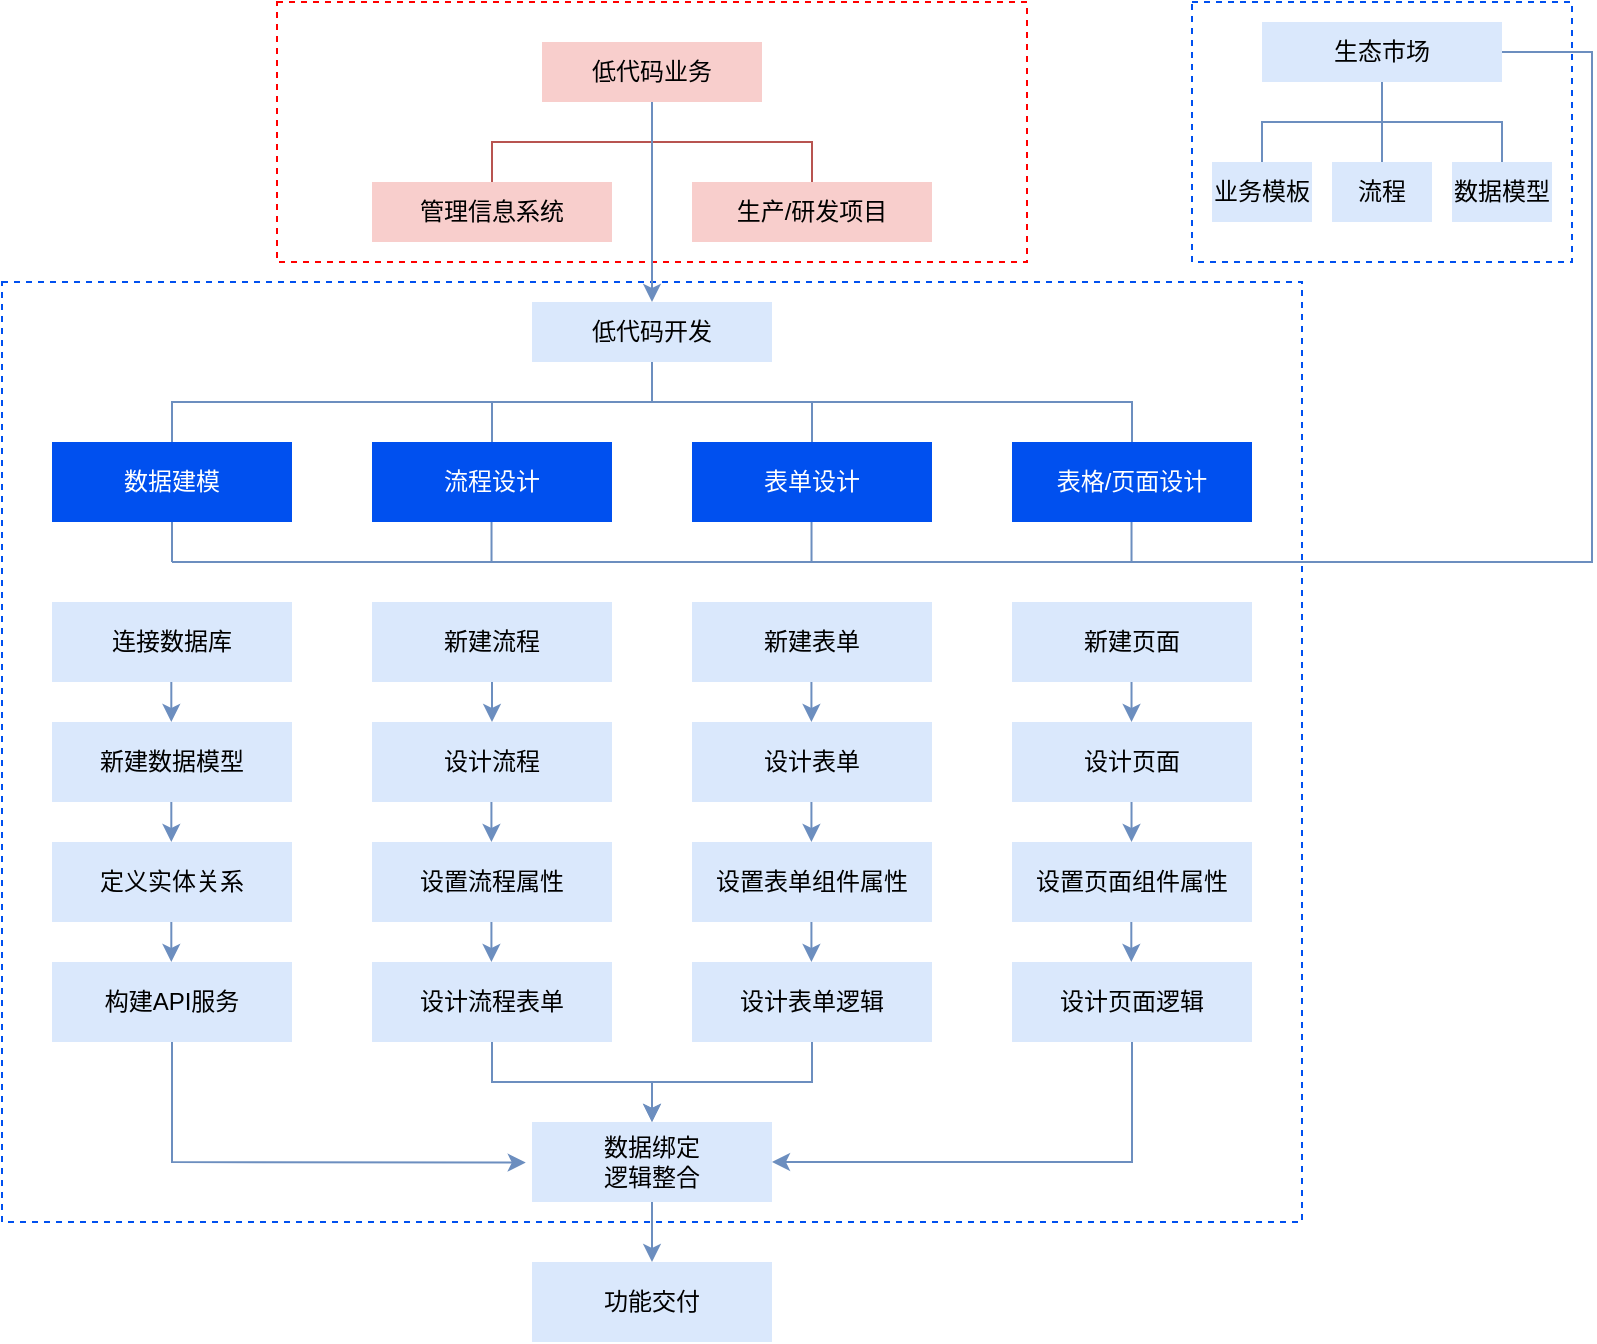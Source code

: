 <mxfile version="24.4.9" type="github">
  <diagram name="第 1 页" id="RNLNZzIKpRClcHgD1R4d">
    <mxGraphModel dx="2261" dy="780" grid="1" gridSize="10" guides="1" tooltips="1" connect="1" arrows="1" fold="1" page="1" pageScale="1" pageWidth="827" pageHeight="1169" math="0" shadow="0">
      <root>
        <mxCell id="0" />
        <mxCell id="1" parent="0" />
        <mxCell id="nhBofc9wbn79ew2FWKbZ-78" value="" style="rounded=0;whiteSpace=wrap;html=1;fillColor=none;strokeColor=#0050EF;dashed=1;" parent="1" vertex="1">
          <mxGeometry x="-65" y="240" width="650" height="470" as="geometry" />
        </mxCell>
        <mxCell id="nhBofc9wbn79ew2FWKbZ-5" value="" style="rounded=0;whiteSpace=wrap;html=1;fillColor=none;strokeColor=#FF0000;dashed=1;" parent="1" vertex="1">
          <mxGeometry x="72.5" y="100" width="375" height="130" as="geometry" />
        </mxCell>
        <mxCell id="nhBofc9wbn79ew2FWKbZ-1" value="低代码业务" style="rounded=0;whiteSpace=wrap;html=1;fillColor=#f8cecc;strokeColor=none;" parent="1" vertex="1">
          <mxGeometry x="205" y="120" width="110" height="30" as="geometry" />
        </mxCell>
        <mxCell id="nhBofc9wbn79ew2FWKbZ-2" value="管理信息系统" style="rounded=0;whiteSpace=wrap;html=1;fillColor=#f8cecc;strokeColor=none;" parent="1" vertex="1">
          <mxGeometry x="120" y="190" width="120" height="30" as="geometry" />
        </mxCell>
        <mxCell id="nhBofc9wbn79ew2FWKbZ-3" value="生产/研发项目" style="rounded=0;whiteSpace=wrap;html=1;fillColor=#f8cecc;strokeColor=none;" parent="1" vertex="1">
          <mxGeometry x="280" y="190" width="120" height="30" as="geometry" />
        </mxCell>
        <mxCell id="nhBofc9wbn79ew2FWKbZ-7" value="" style="endArrow=none;html=1;rounded=0;exitX=0.5;exitY=0;exitDx=0;exitDy=0;entryX=0.5;entryY=0;entryDx=0;entryDy=0;fillColor=#f8cecc;strokeColor=#b85450;" parent="1" source="nhBofc9wbn79ew2FWKbZ-3" target="nhBofc9wbn79ew2FWKbZ-2" edge="1">
          <mxGeometry width="50" height="50" relative="1" as="geometry">
            <mxPoint x="390" y="400" as="sourcePoint" />
            <mxPoint x="260" y="170" as="targetPoint" />
            <Array as="points">
              <mxPoint x="340" y="170" />
              <mxPoint x="180" y="170" />
            </Array>
          </mxGeometry>
        </mxCell>
        <mxCell id="nhBofc9wbn79ew2FWKbZ-9" value="流程设计" style="rounded=0;whiteSpace=wrap;html=1;fillColor=#0050ef;fontColor=#ffffff;strokeColor=none;" parent="1" vertex="1">
          <mxGeometry x="120" y="320" width="120" height="40" as="geometry" />
        </mxCell>
        <mxCell id="nhBofc9wbn79ew2FWKbZ-10" value="表单设计" style="rounded=0;whiteSpace=wrap;html=1;fillColor=#0050ef;fontColor=#ffffff;strokeColor=none;" parent="1" vertex="1">
          <mxGeometry x="280" y="320" width="120" height="40" as="geometry" />
        </mxCell>
        <mxCell id="nhBofc9wbn79ew2FWKbZ-11" value="表格/页面设计" style="rounded=0;whiteSpace=wrap;html=1;fillColor=#0050ef;fontColor=#ffffff;strokeColor=none;" parent="1" vertex="1">
          <mxGeometry x="440" y="320" width="120" height="40" as="geometry" />
        </mxCell>
        <mxCell id="nhBofc9wbn79ew2FWKbZ-12" value="数据建模" style="rounded=0;whiteSpace=wrap;html=1;fillColor=#0050ef;fontColor=#ffffff;strokeColor=none;" parent="1" vertex="1">
          <mxGeometry x="-40" y="320" width="120" height="40" as="geometry" />
        </mxCell>
        <mxCell id="nhBofc9wbn79ew2FWKbZ-15" value="" style="endArrow=none;html=1;rounded=0;exitX=0.5;exitY=0;exitDx=0;exitDy=0;fillColor=#dae8fc;strokeColor=#6c8ebf;" parent="1" source="nhBofc9wbn79ew2FWKbZ-12" edge="1">
          <mxGeometry width="50" height="50" relative="1" as="geometry">
            <mxPoint x="390" y="340" as="sourcePoint" />
            <mxPoint x="260" y="300" as="targetPoint" />
            <Array as="points">
              <mxPoint x="20" y="300" />
            </Array>
          </mxGeometry>
        </mxCell>
        <mxCell id="nhBofc9wbn79ew2FWKbZ-16" value="" style="endArrow=none;html=1;rounded=0;exitX=0.5;exitY=0;exitDx=0;exitDy=0;fillColor=#dae8fc;strokeColor=#6c8ebf;" parent="1" source="nhBofc9wbn79ew2FWKbZ-11" edge="1">
          <mxGeometry width="50" height="50" relative="1" as="geometry">
            <mxPoint x="390" y="340" as="sourcePoint" />
            <mxPoint x="260" y="300" as="targetPoint" />
            <Array as="points">
              <mxPoint x="500" y="300" />
            </Array>
          </mxGeometry>
        </mxCell>
        <mxCell id="nhBofc9wbn79ew2FWKbZ-17" value="" style="endArrow=none;html=1;rounded=0;entryX=0.5;entryY=0;entryDx=0;entryDy=0;fillColor=#dae8fc;strokeColor=#6c8ebf;" parent="1" target="nhBofc9wbn79ew2FWKbZ-9" edge="1">
          <mxGeometry width="50" height="50" relative="1" as="geometry">
            <mxPoint x="180" y="300" as="sourcePoint" />
            <mxPoint x="440" y="290" as="targetPoint" />
          </mxGeometry>
        </mxCell>
        <mxCell id="nhBofc9wbn79ew2FWKbZ-18" value="" style="endArrow=none;html=1;rounded=0;fillColor=#dae8fc;strokeColor=#6c8ebf;" parent="1" target="nhBofc9wbn79ew2FWKbZ-10" edge="1">
          <mxGeometry width="50" height="50" relative="1" as="geometry">
            <mxPoint x="340" y="300" as="sourcePoint" />
            <mxPoint x="339.5" y="250" as="targetPoint" />
          </mxGeometry>
        </mxCell>
        <mxCell id="nhBofc9wbn79ew2FWKbZ-19" value="新建流程" style="rounded=0;whiteSpace=wrap;html=1;fillColor=#dae8fc;strokeColor=none;" parent="1" vertex="1">
          <mxGeometry x="120" y="400" width="120" height="40" as="geometry" />
        </mxCell>
        <mxCell id="nhBofc9wbn79ew2FWKbZ-20" value="设计流程" style="rounded=0;whiteSpace=wrap;html=1;fillColor=#dae8fc;strokeColor=none;" parent="1" vertex="1">
          <mxGeometry x="120" y="460" width="120" height="40" as="geometry" />
        </mxCell>
        <mxCell id="nhBofc9wbn79ew2FWKbZ-22" value="新建表单" style="rounded=0;whiteSpace=wrap;html=1;fillColor=#dae8fc;strokeColor=none;" parent="1" vertex="1">
          <mxGeometry x="280" y="400" width="120" height="40" as="geometry" />
        </mxCell>
        <mxCell id="nhBofc9wbn79ew2FWKbZ-23" value="设计表单" style="rounded=0;whiteSpace=wrap;html=1;fillColor=#dae8fc;strokeColor=none;" parent="1" vertex="1">
          <mxGeometry x="280" y="460" width="120" height="40" as="geometry" />
        </mxCell>
        <mxCell id="nhBofc9wbn79ew2FWKbZ-24" value="新建页面" style="rounded=0;whiteSpace=wrap;html=1;fillColor=#dae8fc;strokeColor=none;" parent="1" vertex="1">
          <mxGeometry x="440" y="400" width="120" height="40" as="geometry" />
        </mxCell>
        <mxCell id="nhBofc9wbn79ew2FWKbZ-25" value="设计页面" style="rounded=0;whiteSpace=wrap;html=1;fillColor=#dae8fc;strokeColor=none;" parent="1" vertex="1">
          <mxGeometry x="440" y="460" width="120" height="40" as="geometry" />
        </mxCell>
        <mxCell id="nhBofc9wbn79ew2FWKbZ-26" value="连接数据库" style="rounded=0;whiteSpace=wrap;html=1;fillColor=#dae8fc;strokeColor=none;" parent="1" vertex="1">
          <mxGeometry x="-40" y="400" width="120" height="40" as="geometry" />
        </mxCell>
        <mxCell id="nhBofc9wbn79ew2FWKbZ-27" value="新建数据模型" style="rounded=0;whiteSpace=wrap;html=1;fillColor=#dae8fc;strokeColor=none;" parent="1" vertex="1">
          <mxGeometry x="-40" y="460" width="120" height="40" as="geometry" />
        </mxCell>
        <mxCell id="nhBofc9wbn79ew2FWKbZ-28" value="设置流程属性" style="rounded=0;whiteSpace=wrap;html=1;fillColor=#dae8fc;strokeColor=none;" parent="1" vertex="1">
          <mxGeometry x="120" y="520" width="120" height="40" as="geometry" />
        </mxCell>
        <mxCell id="nhBofc9wbn79ew2FWKbZ-29" value="设置表单组件属性" style="rounded=0;whiteSpace=wrap;html=1;fillColor=#dae8fc;strokeColor=none;" parent="1" vertex="1">
          <mxGeometry x="280" y="520" width="120" height="40" as="geometry" />
        </mxCell>
        <mxCell id="nhBofc9wbn79ew2FWKbZ-30" value="设置页面组件属性" style="rounded=0;whiteSpace=wrap;html=1;fillColor=#dae8fc;strokeColor=none;" parent="1" vertex="1">
          <mxGeometry x="440" y="520" width="120" height="40" as="geometry" />
        </mxCell>
        <mxCell id="nhBofc9wbn79ew2FWKbZ-31" value="定义实体关系" style="rounded=0;whiteSpace=wrap;html=1;fillColor=#dae8fc;strokeColor=none;" parent="1" vertex="1">
          <mxGeometry x="-40" y="520" width="120" height="40" as="geometry" />
        </mxCell>
        <mxCell id="nhBofc9wbn79ew2FWKbZ-32" value="设计流程表单" style="rounded=0;whiteSpace=wrap;html=1;fillColor=#dae8fc;strokeColor=none;" parent="1" vertex="1">
          <mxGeometry x="120" y="580" width="120" height="40" as="geometry" />
        </mxCell>
        <mxCell id="nhBofc9wbn79ew2FWKbZ-33" value="设计表单逻辑" style="rounded=0;whiteSpace=wrap;html=1;fillColor=#dae8fc;strokeColor=none;" parent="1" vertex="1">
          <mxGeometry x="280" y="580" width="120" height="40" as="geometry" />
        </mxCell>
        <mxCell id="nhBofc9wbn79ew2FWKbZ-34" value="设计页面逻辑" style="rounded=0;whiteSpace=wrap;html=1;fillColor=#dae8fc;strokeColor=none;" parent="1" vertex="1">
          <mxGeometry x="440" y="580" width="120" height="40" as="geometry" />
        </mxCell>
        <mxCell id="nhBofc9wbn79ew2FWKbZ-35" value="构建API服务" style="rounded=0;whiteSpace=wrap;html=1;fillColor=#dae8fc;strokeColor=none;" parent="1" vertex="1">
          <mxGeometry x="-40" y="580" width="120" height="40" as="geometry" />
        </mxCell>
        <mxCell id="nhBofc9wbn79ew2FWKbZ-36" value="" style="endArrow=classic;html=1;rounded=0;exitX=0.5;exitY=1;exitDx=0;exitDy=0;entryX=0.5;entryY=0;entryDx=0;entryDy=0;fillColor=#dae8fc;strokeColor=#6c8ebf;" parent="1" source="nhBofc9wbn79ew2FWKbZ-19" target="nhBofc9wbn79ew2FWKbZ-20" edge="1">
          <mxGeometry width="50" height="50" relative="1" as="geometry">
            <mxPoint x="310" y="520" as="sourcePoint" />
            <mxPoint x="360" y="470" as="targetPoint" />
          </mxGeometry>
        </mxCell>
        <mxCell id="nhBofc9wbn79ew2FWKbZ-37" value="" style="endArrow=classic;html=1;rounded=0;exitX=0.5;exitY=1;exitDx=0;exitDy=0;entryX=0.5;entryY=0;entryDx=0;entryDy=0;fillColor=#dae8fc;strokeColor=#6c8ebf;" parent="1" edge="1">
          <mxGeometry width="50" height="50" relative="1" as="geometry">
            <mxPoint x="179.71" y="500" as="sourcePoint" />
            <mxPoint x="179.71" y="520" as="targetPoint" />
          </mxGeometry>
        </mxCell>
        <mxCell id="nhBofc9wbn79ew2FWKbZ-38" value="" style="endArrow=classic;html=1;rounded=0;exitX=0.5;exitY=1;exitDx=0;exitDy=0;entryX=0.5;entryY=0;entryDx=0;entryDy=0;fillColor=#dae8fc;strokeColor=#6c8ebf;" parent="1" edge="1">
          <mxGeometry width="50" height="50" relative="1" as="geometry">
            <mxPoint x="179.71" y="560" as="sourcePoint" />
            <mxPoint x="179.71" y="580" as="targetPoint" />
          </mxGeometry>
        </mxCell>
        <mxCell id="nhBofc9wbn79ew2FWKbZ-39" value="" style="endArrow=classic;html=1;rounded=0;exitX=0.5;exitY=1;exitDx=0;exitDy=0;entryX=0.5;entryY=0;entryDx=0;entryDy=0;fillColor=#dae8fc;strokeColor=#6c8ebf;" parent="1" edge="1">
          <mxGeometry width="50" height="50" relative="1" as="geometry">
            <mxPoint x="339.71" y="440" as="sourcePoint" />
            <mxPoint x="339.71" y="460" as="targetPoint" />
          </mxGeometry>
        </mxCell>
        <mxCell id="nhBofc9wbn79ew2FWKbZ-40" value="" style="endArrow=classic;html=1;rounded=0;exitX=0.5;exitY=1;exitDx=0;exitDy=0;entryX=0.5;entryY=0;entryDx=0;entryDy=0;fillColor=#dae8fc;strokeColor=#6c8ebf;" parent="1" edge="1">
          <mxGeometry width="50" height="50" relative="1" as="geometry">
            <mxPoint x="339.71" y="500" as="sourcePoint" />
            <mxPoint x="339.71" y="520" as="targetPoint" />
          </mxGeometry>
        </mxCell>
        <mxCell id="nhBofc9wbn79ew2FWKbZ-41" value="" style="endArrow=classic;html=1;rounded=0;exitX=0.5;exitY=1;exitDx=0;exitDy=0;entryX=0.5;entryY=0;entryDx=0;entryDy=0;fillColor=#dae8fc;strokeColor=#6c8ebf;" parent="1" edge="1">
          <mxGeometry width="50" height="50" relative="1" as="geometry">
            <mxPoint x="339.71" y="560" as="sourcePoint" />
            <mxPoint x="339.71" y="580" as="targetPoint" />
          </mxGeometry>
        </mxCell>
        <mxCell id="nhBofc9wbn79ew2FWKbZ-42" value="" style="endArrow=classic;html=1;rounded=0;exitX=0.5;exitY=1;exitDx=0;exitDy=0;entryX=0.5;entryY=0;entryDx=0;entryDy=0;fillColor=#dae8fc;strokeColor=#6c8ebf;" parent="1" edge="1">
          <mxGeometry width="50" height="50" relative="1" as="geometry">
            <mxPoint x="499.76" y="440" as="sourcePoint" />
            <mxPoint x="499.76" y="460" as="targetPoint" />
          </mxGeometry>
        </mxCell>
        <mxCell id="nhBofc9wbn79ew2FWKbZ-43" value="" style="endArrow=classic;html=1;rounded=0;exitX=0.5;exitY=1;exitDx=0;exitDy=0;entryX=0.5;entryY=0;entryDx=0;entryDy=0;fillColor=#dae8fc;strokeColor=#6c8ebf;" parent="1" edge="1">
          <mxGeometry width="50" height="50" relative="1" as="geometry">
            <mxPoint x="499.76" y="500" as="sourcePoint" />
            <mxPoint x="499.76" y="520" as="targetPoint" />
          </mxGeometry>
        </mxCell>
        <mxCell id="nhBofc9wbn79ew2FWKbZ-44" value="" style="endArrow=classic;html=1;rounded=0;exitX=0.5;exitY=1;exitDx=0;exitDy=0;entryX=0.5;entryY=0;entryDx=0;entryDy=0;fillColor=#dae8fc;strokeColor=#6c8ebf;" parent="1" edge="1">
          <mxGeometry width="50" height="50" relative="1" as="geometry">
            <mxPoint x="499.66" y="560" as="sourcePoint" />
            <mxPoint x="499.66" y="580" as="targetPoint" />
          </mxGeometry>
        </mxCell>
        <mxCell id="nhBofc9wbn79ew2FWKbZ-46" value="" style="endArrow=classic;html=1;rounded=0;exitX=0.5;exitY=1;exitDx=0;exitDy=0;entryX=0.5;entryY=0;entryDx=0;entryDy=0;fillColor=#dae8fc;strokeColor=#6c8ebf;" parent="1" edge="1">
          <mxGeometry width="50" height="50" relative="1" as="geometry">
            <mxPoint x="19.66" y="440" as="sourcePoint" />
            <mxPoint x="19.66" y="460" as="targetPoint" />
          </mxGeometry>
        </mxCell>
        <mxCell id="nhBofc9wbn79ew2FWKbZ-47" value="" style="endArrow=classic;html=1;rounded=0;exitX=0.5;exitY=1;exitDx=0;exitDy=0;entryX=0.5;entryY=0;entryDx=0;entryDy=0;fillColor=#dae8fc;strokeColor=#6c8ebf;" parent="1" edge="1">
          <mxGeometry width="50" height="50" relative="1" as="geometry">
            <mxPoint x="19.66" y="500" as="sourcePoint" />
            <mxPoint x="19.66" y="520" as="targetPoint" />
          </mxGeometry>
        </mxCell>
        <mxCell id="nhBofc9wbn79ew2FWKbZ-48" value="" style="endArrow=classic;html=1;rounded=0;exitX=0.5;exitY=1;exitDx=0;exitDy=0;entryX=0.5;entryY=0;entryDx=0;entryDy=0;fillColor=#dae8fc;strokeColor=#6c8ebf;" parent="1" edge="1">
          <mxGeometry width="50" height="50" relative="1" as="geometry">
            <mxPoint x="19.66" y="560" as="sourcePoint" />
            <mxPoint x="19.66" y="580" as="targetPoint" />
          </mxGeometry>
        </mxCell>
        <mxCell id="nhBofc9wbn79ew2FWKbZ-49" value="" style="rounded=0;whiteSpace=wrap;html=1;fillColor=none;strokeColor=#0050EF;dashed=1;" parent="1" vertex="1">
          <mxGeometry x="530" y="100" width="190" height="130" as="geometry" />
        </mxCell>
        <mxCell id="nhBofc9wbn79ew2FWKbZ-50" value="生态市场" style="rounded=0;whiteSpace=wrap;html=1;fillColor=#dae8fc;strokeColor=none;" parent="1" vertex="1">
          <mxGeometry x="565" y="110" width="120" height="30" as="geometry" />
        </mxCell>
        <mxCell id="nhBofc9wbn79ew2FWKbZ-51" value="业务模板" style="rounded=0;whiteSpace=wrap;html=1;fillColor=#dae8fc;strokeColor=none;" parent="1" vertex="1">
          <mxGeometry x="540" y="180" width="50" height="30" as="geometry" />
        </mxCell>
        <mxCell id="nhBofc9wbn79ew2FWKbZ-52" value="流程" style="rounded=0;whiteSpace=wrap;html=1;fillColor=#dae8fc;strokeColor=none;" parent="1" vertex="1">
          <mxGeometry x="600" y="180" width="50" height="30" as="geometry" />
        </mxCell>
        <mxCell id="nhBofc9wbn79ew2FWKbZ-53" value="数据模型" style="rounded=0;whiteSpace=wrap;html=1;fillColor=#dae8fc;strokeColor=none;" parent="1" vertex="1">
          <mxGeometry x="660" y="180" width="50" height="30" as="geometry" />
        </mxCell>
        <mxCell id="nhBofc9wbn79ew2FWKbZ-55" value="低代码开发" style="rounded=0;whiteSpace=wrap;html=1;fillColor=#dae8fc;strokeColor=none;" parent="1" vertex="1">
          <mxGeometry x="200" y="250" width="120" height="30" as="geometry" />
        </mxCell>
        <mxCell id="nhBofc9wbn79ew2FWKbZ-56" value="" style="endArrow=none;html=1;rounded=0;entryX=0.5;entryY=1;entryDx=0;entryDy=0;fillColor=#dae8fc;strokeColor=#6c8ebf;" parent="1" target="nhBofc9wbn79ew2FWKbZ-55" edge="1">
          <mxGeometry width="50" height="50" relative="1" as="geometry">
            <mxPoint x="260" y="290" as="sourcePoint" />
            <mxPoint x="270" y="120" as="targetPoint" />
            <Array as="points">
              <mxPoint x="260" y="300" />
              <mxPoint x="260" y="290" />
            </Array>
          </mxGeometry>
        </mxCell>
        <mxCell id="nhBofc9wbn79ew2FWKbZ-59" value="" style="endArrow=none;html=1;rounded=0;exitX=0.5;exitY=0;exitDx=0;exitDy=0;entryX=0.5;entryY=1;entryDx=0;entryDy=0;fillColor=#dae8fc;strokeColor=#6c8ebf;" parent="1" source="nhBofc9wbn79ew2FWKbZ-51" target="nhBofc9wbn79ew2FWKbZ-50" edge="1">
          <mxGeometry width="50" height="50" relative="1" as="geometry">
            <mxPoint x="600" y="260" as="sourcePoint" />
            <mxPoint x="650" y="210" as="targetPoint" />
            <Array as="points">
              <mxPoint x="565" y="160" />
              <mxPoint x="625" y="160" />
            </Array>
          </mxGeometry>
        </mxCell>
        <mxCell id="nhBofc9wbn79ew2FWKbZ-60" value="" style="endArrow=none;html=1;rounded=0;entryX=0.5;entryY=0;entryDx=0;entryDy=0;fillColor=#dae8fc;strokeColor=#6c8ebf;" parent="1" target="nhBofc9wbn79ew2FWKbZ-52" edge="1">
          <mxGeometry width="50" height="50" relative="1" as="geometry">
            <mxPoint x="625" y="160" as="sourcePoint" />
            <mxPoint x="650" y="230" as="targetPoint" />
          </mxGeometry>
        </mxCell>
        <mxCell id="nhBofc9wbn79ew2FWKbZ-61" value="" style="endArrow=none;html=1;rounded=0;entryX=0.5;entryY=0;entryDx=0;entryDy=0;fillColor=#dae8fc;strokeColor=#6c8ebf;" parent="1" target="nhBofc9wbn79ew2FWKbZ-53" edge="1">
          <mxGeometry width="50" height="50" relative="1" as="geometry">
            <mxPoint x="620" y="160" as="sourcePoint" />
            <mxPoint x="660" y="210" as="targetPoint" />
            <Array as="points">
              <mxPoint x="685" y="160" />
            </Array>
          </mxGeometry>
        </mxCell>
        <mxCell id="nhBofc9wbn79ew2FWKbZ-63" value="" style="endArrow=none;html=1;rounded=0;entryX=0.5;entryY=1;entryDx=0;entryDy=0;fillColor=#dae8fc;strokeColor=#6c8ebf;" parent="1" target="nhBofc9wbn79ew2FWKbZ-12" edge="1">
          <mxGeometry width="50" height="50" relative="1" as="geometry">
            <mxPoint x="20" y="380" as="sourcePoint" />
            <mxPoint x="290" y="330" as="targetPoint" />
          </mxGeometry>
        </mxCell>
        <mxCell id="nhBofc9wbn79ew2FWKbZ-64" value="" style="endArrow=none;html=1;rounded=0;entryX=0.5;entryY=1;entryDx=0;entryDy=0;fillColor=#dae8fc;strokeColor=#6c8ebf;" parent="1" edge="1">
          <mxGeometry width="50" height="50" relative="1" as="geometry">
            <mxPoint x="179.76" y="380" as="sourcePoint" />
            <mxPoint x="179.76" y="360" as="targetPoint" />
          </mxGeometry>
        </mxCell>
        <mxCell id="nhBofc9wbn79ew2FWKbZ-65" value="" style="endArrow=none;html=1;rounded=0;entryX=0.5;entryY=1;entryDx=0;entryDy=0;fillColor=#dae8fc;strokeColor=#6c8ebf;" parent="1" edge="1">
          <mxGeometry width="50" height="50" relative="1" as="geometry">
            <mxPoint x="339.76" y="380" as="sourcePoint" />
            <mxPoint x="339.76" y="360" as="targetPoint" />
          </mxGeometry>
        </mxCell>
        <mxCell id="nhBofc9wbn79ew2FWKbZ-66" value="" style="endArrow=none;html=1;rounded=0;entryX=0.5;entryY=1;entryDx=0;entryDy=0;fillColor=#dae8fc;strokeColor=#6c8ebf;" parent="1" edge="1">
          <mxGeometry width="50" height="50" relative="1" as="geometry">
            <mxPoint x="499.76" y="380" as="sourcePoint" />
            <mxPoint x="499.76" y="360" as="targetPoint" />
          </mxGeometry>
        </mxCell>
        <mxCell id="nhBofc9wbn79ew2FWKbZ-67" value="数据绑定&lt;div&gt;逻辑整合&lt;/div&gt;" style="rounded=0;whiteSpace=wrap;html=1;fillColor=#dae8fc;strokeColor=none;" parent="1" vertex="1">
          <mxGeometry x="200" y="660" width="120" height="40" as="geometry" />
        </mxCell>
        <mxCell id="nhBofc9wbn79ew2FWKbZ-68" value="功能交付" style="rounded=0;whiteSpace=wrap;html=1;fillColor=#dae8fc;strokeColor=none;" parent="1" vertex="1">
          <mxGeometry x="200" y="730" width="120" height="40" as="geometry" />
        </mxCell>
        <mxCell id="nhBofc9wbn79ew2FWKbZ-69" value="" style="endArrow=classic;html=1;rounded=0;exitX=0.5;exitY=1;exitDx=0;exitDy=0;entryX=-0.026;entryY=0.507;entryDx=0;entryDy=0;entryPerimeter=0;fillColor=#dae8fc;strokeColor=#6c8ebf;" parent="1" source="nhBofc9wbn79ew2FWKbZ-35" target="nhBofc9wbn79ew2FWKbZ-67" edge="1">
          <mxGeometry width="50" height="50" relative="1" as="geometry">
            <mxPoint x="310" y="670" as="sourcePoint" />
            <mxPoint x="360" y="620" as="targetPoint" />
            <Array as="points">
              <mxPoint x="20" y="680" />
            </Array>
          </mxGeometry>
        </mxCell>
        <mxCell id="nhBofc9wbn79ew2FWKbZ-71" value="" style="endArrow=classic;html=1;rounded=0;exitX=0.5;exitY=1;exitDx=0;exitDy=0;entryX=1;entryY=0.5;entryDx=0;entryDy=0;fillColor=#dae8fc;strokeColor=#6c8ebf;" parent="1" source="nhBofc9wbn79ew2FWKbZ-34" target="nhBofc9wbn79ew2FWKbZ-67" edge="1">
          <mxGeometry width="50" height="50" relative="1" as="geometry">
            <mxPoint x="360" y="640" as="sourcePoint" />
            <mxPoint x="410" y="590" as="targetPoint" />
            <Array as="points">
              <mxPoint x="500" y="680" />
            </Array>
          </mxGeometry>
        </mxCell>
        <mxCell id="nhBofc9wbn79ew2FWKbZ-72" value="" style="endArrow=classic;html=1;rounded=0;exitX=0.5;exitY=1;exitDx=0;exitDy=0;entryX=0.5;entryY=0;entryDx=0;entryDy=0;fillColor=#dae8fc;strokeColor=#6c8ebf;" parent="1" source="nhBofc9wbn79ew2FWKbZ-32" target="nhBofc9wbn79ew2FWKbZ-67" edge="1">
          <mxGeometry width="50" height="50" relative="1" as="geometry">
            <mxPoint x="300" y="670" as="sourcePoint" />
            <mxPoint x="350" y="620" as="targetPoint" />
            <Array as="points">
              <mxPoint x="180" y="640" />
              <mxPoint x="260" y="640" />
            </Array>
          </mxGeometry>
        </mxCell>
        <mxCell id="nhBofc9wbn79ew2FWKbZ-73" value="" style="endArrow=classic;html=1;rounded=0;entryX=0.5;entryY=0;entryDx=0;entryDy=0;exitX=0.5;exitY=1;exitDx=0;exitDy=0;fillColor=#dae8fc;strokeColor=#6c8ebf;" parent="1" source="nhBofc9wbn79ew2FWKbZ-33" target="nhBofc9wbn79ew2FWKbZ-67" edge="1">
          <mxGeometry width="50" height="50" relative="1" as="geometry">
            <mxPoint x="300" y="670" as="sourcePoint" />
            <mxPoint x="350" y="620" as="targetPoint" />
            <Array as="points">
              <mxPoint x="340" y="640" />
              <mxPoint x="260" y="640" />
            </Array>
          </mxGeometry>
        </mxCell>
        <mxCell id="nhBofc9wbn79ew2FWKbZ-74" value="" style="endArrow=classic;html=1;rounded=0;exitX=0.5;exitY=1;exitDx=0;exitDy=0;entryX=0.5;entryY=0;entryDx=0;entryDy=0;fillColor=#dae8fc;strokeColor=#6c8ebf;" parent="1" source="nhBofc9wbn79ew2FWKbZ-67" target="nhBofc9wbn79ew2FWKbZ-68" edge="1">
          <mxGeometry width="50" height="50" relative="1" as="geometry">
            <mxPoint x="400" y="550" as="sourcePoint" />
            <mxPoint x="450" y="500" as="targetPoint" />
          </mxGeometry>
        </mxCell>
        <mxCell id="nhBofc9wbn79ew2FWKbZ-77" value="" style="endArrow=none;html=1;rounded=0;entryX=1;entryY=0.5;entryDx=0;entryDy=0;fillColor=#dae8fc;strokeColor=#6c8ebf;" parent="1" target="nhBofc9wbn79ew2FWKbZ-50" edge="1">
          <mxGeometry width="50" height="50" relative="1" as="geometry">
            <mxPoint x="20" y="380" as="sourcePoint" />
            <mxPoint x="730" y="380" as="targetPoint" />
            <Array as="points">
              <mxPoint x="730" y="380" />
              <mxPoint x="730" y="125" />
            </Array>
          </mxGeometry>
        </mxCell>
        <mxCell id="nhBofc9wbn79ew2FWKbZ-79" value="" style="endArrow=classic;html=1;rounded=0;exitX=0.5;exitY=1;exitDx=0;exitDy=0;fillColor=#dae8fc;strokeColor=#6c8ebf;" parent="1" source="nhBofc9wbn79ew2FWKbZ-1" target="nhBofc9wbn79ew2FWKbZ-55" edge="1">
          <mxGeometry width="50" height="50" relative="1" as="geometry">
            <mxPoint x="340" y="340" as="sourcePoint" />
            <mxPoint x="390" y="290" as="targetPoint" />
          </mxGeometry>
        </mxCell>
      </root>
    </mxGraphModel>
  </diagram>
</mxfile>
